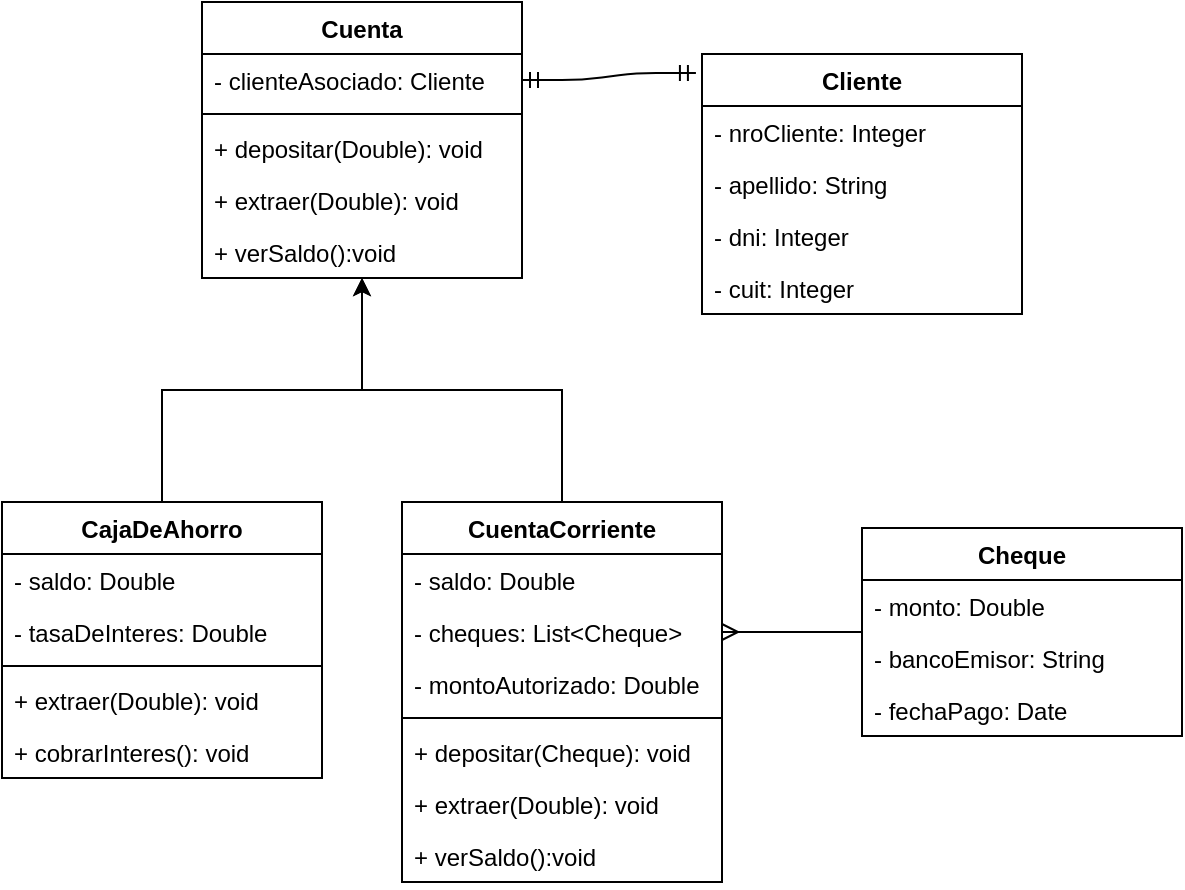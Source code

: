 <mxfile version="14.8.0" type="github">
  <diagram id="078-UFIw-2dQE9P_SsgO" name="Page-1">
    <mxGraphModel dx="1332" dy="520" grid="1" gridSize="10" guides="1" tooltips="1" connect="1" arrows="1" fold="1" page="1" pageScale="1" pageWidth="827" pageHeight="1169" math="0" shadow="0">
      <root>
        <mxCell id="0" />
        <mxCell id="1" parent="0" />
        <mxCell id="_0g2JwAxDSKVUMzhmg_1-1" value="Cliente" style="swimlane;fontStyle=1;align=center;verticalAlign=top;childLayout=stackLayout;horizontal=1;startSize=26;horizontalStack=0;resizeParent=1;resizeParentMax=0;resizeLast=0;collapsible=1;marginBottom=0;" vertex="1" parent="1">
          <mxGeometry x="380" y="66" width="160" height="130" as="geometry" />
        </mxCell>
        <mxCell id="_0g2JwAxDSKVUMzhmg_1-2" value="- nroCliente: Integer" style="text;strokeColor=none;fillColor=none;align=left;verticalAlign=top;spacingLeft=4;spacingRight=4;overflow=hidden;rotatable=0;points=[[0,0.5],[1,0.5]];portConstraint=eastwest;" vertex="1" parent="_0g2JwAxDSKVUMzhmg_1-1">
          <mxGeometry y="26" width="160" height="26" as="geometry" />
        </mxCell>
        <mxCell id="_0g2JwAxDSKVUMzhmg_1-10" value="- apellido: String" style="text;strokeColor=none;fillColor=none;align=left;verticalAlign=top;spacingLeft=4;spacingRight=4;overflow=hidden;rotatable=0;points=[[0,0.5],[1,0.5]];portConstraint=eastwest;" vertex="1" parent="_0g2JwAxDSKVUMzhmg_1-1">
          <mxGeometry y="52" width="160" height="26" as="geometry" />
        </mxCell>
        <mxCell id="_0g2JwAxDSKVUMzhmg_1-11" value="- dni: Integer" style="text;strokeColor=none;fillColor=none;align=left;verticalAlign=top;spacingLeft=4;spacingRight=4;overflow=hidden;rotatable=0;points=[[0,0.5],[1,0.5]];portConstraint=eastwest;" vertex="1" parent="_0g2JwAxDSKVUMzhmg_1-1">
          <mxGeometry y="78" width="160" height="26" as="geometry" />
        </mxCell>
        <mxCell id="_0g2JwAxDSKVUMzhmg_1-12" value="- cuit: Integer" style="text;strokeColor=none;fillColor=none;align=left;verticalAlign=top;spacingLeft=4;spacingRight=4;overflow=hidden;rotatable=0;points=[[0,0.5],[1,0.5]];portConstraint=eastwest;" vertex="1" parent="_0g2JwAxDSKVUMzhmg_1-1">
          <mxGeometry y="104" width="160" height="26" as="geometry" />
        </mxCell>
        <mxCell id="_0g2JwAxDSKVUMzhmg_1-5" value="Cuenta" style="swimlane;fontStyle=1;align=center;verticalAlign=top;childLayout=stackLayout;horizontal=1;startSize=26;horizontalStack=0;resizeParent=1;resizeParentMax=0;resizeLast=0;collapsible=1;marginBottom=0;" vertex="1" parent="1">
          <mxGeometry x="130" y="40" width="160" height="138" as="geometry" />
        </mxCell>
        <mxCell id="_0g2JwAxDSKVUMzhmg_1-6" value="- clienteAsociado: Cliente" style="text;strokeColor=none;fillColor=none;align=left;verticalAlign=top;spacingLeft=4;spacingRight=4;overflow=hidden;rotatable=0;points=[[0,0.5],[1,0.5]];portConstraint=eastwest;" vertex="1" parent="_0g2JwAxDSKVUMzhmg_1-5">
          <mxGeometry y="26" width="160" height="26" as="geometry" />
        </mxCell>
        <mxCell id="_0g2JwAxDSKVUMzhmg_1-7" value="" style="line;strokeWidth=1;fillColor=none;align=left;verticalAlign=middle;spacingTop=-1;spacingLeft=3;spacingRight=3;rotatable=0;labelPosition=right;points=[];portConstraint=eastwest;" vertex="1" parent="_0g2JwAxDSKVUMzhmg_1-5">
          <mxGeometry y="52" width="160" height="8" as="geometry" />
        </mxCell>
        <mxCell id="_0g2JwAxDSKVUMzhmg_1-8" value="+ depositar(Double): void" style="text;strokeColor=none;fillColor=none;align=left;verticalAlign=top;spacingLeft=4;spacingRight=4;overflow=hidden;rotatable=0;points=[[0,0.5],[1,0.5]];portConstraint=eastwest;" vertex="1" parent="_0g2JwAxDSKVUMzhmg_1-5">
          <mxGeometry y="60" width="160" height="26" as="geometry" />
        </mxCell>
        <mxCell id="_0g2JwAxDSKVUMzhmg_1-16" value="+ extraer(Double): void " style="text;strokeColor=none;fillColor=none;align=left;verticalAlign=top;spacingLeft=4;spacingRight=4;overflow=hidden;rotatable=0;points=[[0,0.5],[1,0.5]];portConstraint=eastwest;" vertex="1" parent="_0g2JwAxDSKVUMzhmg_1-5">
          <mxGeometry y="86" width="160" height="26" as="geometry" />
        </mxCell>
        <mxCell id="_0g2JwAxDSKVUMzhmg_1-17" value="+ verSaldo():void" style="text;strokeColor=none;fillColor=none;align=left;verticalAlign=top;spacingLeft=4;spacingRight=4;overflow=hidden;rotatable=0;points=[[0,0.5],[1,0.5]];portConstraint=eastwest;" vertex="1" parent="_0g2JwAxDSKVUMzhmg_1-5">
          <mxGeometry y="112" width="160" height="26" as="geometry" />
        </mxCell>
        <mxCell id="_0g2JwAxDSKVUMzhmg_1-33" style="edgeStyle=orthogonalEdgeStyle;rounded=0;orthogonalLoop=1;jettySize=auto;html=1;" edge="1" parent="1" source="_0g2JwAxDSKVUMzhmg_1-19" target="_0g2JwAxDSKVUMzhmg_1-5">
          <mxGeometry relative="1" as="geometry" />
        </mxCell>
        <mxCell id="_0g2JwAxDSKVUMzhmg_1-19" value="CajaDeAhorro" style="swimlane;fontStyle=1;align=center;verticalAlign=top;childLayout=stackLayout;horizontal=1;startSize=26;horizontalStack=0;resizeParent=1;resizeParentMax=0;resizeLast=0;collapsible=1;marginBottom=0;" vertex="1" parent="1">
          <mxGeometry x="30" y="290" width="160" height="138" as="geometry" />
        </mxCell>
        <mxCell id="_0g2JwAxDSKVUMzhmg_1-21" value="- saldo: Double" style="text;strokeColor=none;fillColor=none;align=left;verticalAlign=top;spacingLeft=4;spacingRight=4;overflow=hidden;rotatable=0;points=[[0,0.5],[1,0.5]];portConstraint=eastwest;" vertex="1" parent="_0g2JwAxDSKVUMzhmg_1-19">
          <mxGeometry y="26" width="160" height="26" as="geometry" />
        </mxCell>
        <mxCell id="_0g2JwAxDSKVUMzhmg_1-20" value="- tasaDeInteres: Double" style="text;strokeColor=none;fillColor=none;align=left;verticalAlign=top;spacingLeft=4;spacingRight=4;overflow=hidden;rotatable=0;points=[[0,0.5],[1,0.5]];portConstraint=eastwest;" vertex="1" parent="_0g2JwAxDSKVUMzhmg_1-19">
          <mxGeometry y="52" width="160" height="26" as="geometry" />
        </mxCell>
        <mxCell id="_0g2JwAxDSKVUMzhmg_1-22" value="" style="line;strokeWidth=1;fillColor=none;align=left;verticalAlign=middle;spacingTop=-1;spacingLeft=3;spacingRight=3;rotatable=0;labelPosition=right;points=[];portConstraint=eastwest;" vertex="1" parent="_0g2JwAxDSKVUMzhmg_1-19">
          <mxGeometry y="78" width="160" height="8" as="geometry" />
        </mxCell>
        <mxCell id="_0g2JwAxDSKVUMzhmg_1-24" value="+ extraer(Double): void" style="text;strokeColor=none;fillColor=none;align=left;verticalAlign=top;spacingLeft=4;spacingRight=4;overflow=hidden;rotatable=0;points=[[0,0.5],[1,0.5]];portConstraint=eastwest;" vertex="1" parent="_0g2JwAxDSKVUMzhmg_1-19">
          <mxGeometry y="86" width="160" height="26" as="geometry" />
        </mxCell>
        <mxCell id="_0g2JwAxDSKVUMzhmg_1-25" value="+ cobrarInteres(): void" style="text;strokeColor=none;fillColor=none;align=left;verticalAlign=top;spacingLeft=4;spacingRight=4;overflow=hidden;rotatable=0;points=[[0,0.5],[1,0.5]];portConstraint=eastwest;" vertex="1" parent="_0g2JwAxDSKVUMzhmg_1-19">
          <mxGeometry y="112" width="160" height="26" as="geometry" />
        </mxCell>
        <mxCell id="_0g2JwAxDSKVUMzhmg_1-34" style="edgeStyle=orthogonalEdgeStyle;rounded=0;orthogonalLoop=1;jettySize=auto;html=1;" edge="1" parent="1" source="_0g2JwAxDSKVUMzhmg_1-26" target="_0g2JwAxDSKVUMzhmg_1-5">
          <mxGeometry relative="1" as="geometry" />
        </mxCell>
        <mxCell id="_0g2JwAxDSKVUMzhmg_1-26" value="CuentaCorriente" style="swimlane;fontStyle=1;align=center;verticalAlign=top;childLayout=stackLayout;horizontal=1;startSize=26;horizontalStack=0;resizeParent=1;resizeParentMax=0;resizeLast=0;collapsible=1;marginBottom=0;" vertex="1" parent="1">
          <mxGeometry x="230" y="290" width="160" height="190" as="geometry" />
        </mxCell>
        <mxCell id="_0g2JwAxDSKVUMzhmg_1-27" value="- saldo: Double" style="text;strokeColor=none;fillColor=none;align=left;verticalAlign=top;spacingLeft=4;spacingRight=4;overflow=hidden;rotatable=0;points=[[0,0.5],[1,0.5]];portConstraint=eastwest;" vertex="1" parent="_0g2JwAxDSKVUMzhmg_1-26">
          <mxGeometry y="26" width="160" height="26" as="geometry" />
        </mxCell>
        <mxCell id="_0g2JwAxDSKVUMzhmg_1-42" value="- cheques: List&lt;Cheque&gt;" style="text;strokeColor=none;fillColor=none;align=left;verticalAlign=top;spacingLeft=4;spacingRight=4;overflow=hidden;rotatable=0;points=[[0,0.5],[1,0.5]];portConstraint=eastwest;" vertex="1" parent="_0g2JwAxDSKVUMzhmg_1-26">
          <mxGeometry y="52" width="160" height="26" as="geometry" />
        </mxCell>
        <mxCell id="_0g2JwAxDSKVUMzhmg_1-28" value="- montoAutorizado: Double" style="text;strokeColor=none;fillColor=none;align=left;verticalAlign=top;spacingLeft=4;spacingRight=4;overflow=hidden;rotatable=0;points=[[0,0.5],[1,0.5]];portConstraint=eastwest;" vertex="1" parent="_0g2JwAxDSKVUMzhmg_1-26">
          <mxGeometry y="78" width="160" height="26" as="geometry" />
        </mxCell>
        <mxCell id="_0g2JwAxDSKVUMzhmg_1-29" value="" style="line;strokeWidth=1;fillColor=none;align=left;verticalAlign=middle;spacingTop=-1;spacingLeft=3;spacingRight=3;rotatable=0;labelPosition=right;points=[];portConstraint=eastwest;" vertex="1" parent="_0g2JwAxDSKVUMzhmg_1-26">
          <mxGeometry y="104" width="160" height="8" as="geometry" />
        </mxCell>
        <mxCell id="_0g2JwAxDSKVUMzhmg_1-30" value="+ depositar(Cheque): void" style="text;strokeColor=none;fillColor=none;align=left;verticalAlign=top;spacingLeft=4;spacingRight=4;overflow=hidden;rotatable=0;points=[[0,0.5],[1,0.5]];portConstraint=eastwest;" vertex="1" parent="_0g2JwAxDSKVUMzhmg_1-26">
          <mxGeometry y="112" width="160" height="26" as="geometry" />
        </mxCell>
        <mxCell id="_0g2JwAxDSKVUMzhmg_1-31" value="+ extraer(Double): void " style="text;strokeColor=none;fillColor=none;align=left;verticalAlign=top;spacingLeft=4;spacingRight=4;overflow=hidden;rotatable=0;points=[[0,0.5],[1,0.5]];portConstraint=eastwest;" vertex="1" parent="_0g2JwAxDSKVUMzhmg_1-26">
          <mxGeometry y="138" width="160" height="26" as="geometry" />
        </mxCell>
        <mxCell id="_0g2JwAxDSKVUMzhmg_1-32" value="+ verSaldo():void" style="text;strokeColor=none;fillColor=none;align=left;verticalAlign=top;spacingLeft=4;spacingRight=4;overflow=hidden;rotatable=0;points=[[0,0.5],[1,0.5]];portConstraint=eastwest;" vertex="1" parent="_0g2JwAxDSKVUMzhmg_1-26">
          <mxGeometry y="164" width="160" height="26" as="geometry" />
        </mxCell>
        <mxCell id="_0g2JwAxDSKVUMzhmg_1-35" value="Cheque" style="swimlane;fontStyle=1;align=center;verticalAlign=top;childLayout=stackLayout;horizontal=1;startSize=26;horizontalStack=0;resizeParent=1;resizeParentMax=0;resizeLast=0;collapsible=1;marginBottom=0;" vertex="1" parent="1">
          <mxGeometry x="460" y="303" width="160" height="104" as="geometry" />
        </mxCell>
        <mxCell id="_0g2JwAxDSKVUMzhmg_1-40" value="- monto: Double" style="text;strokeColor=none;fillColor=none;align=left;verticalAlign=top;spacingLeft=4;spacingRight=4;overflow=hidden;rotatable=0;points=[[0,0.5],[1,0.5]];portConstraint=eastwest;" vertex="1" parent="_0g2JwAxDSKVUMzhmg_1-35">
          <mxGeometry y="26" width="160" height="26" as="geometry" />
        </mxCell>
        <mxCell id="_0g2JwAxDSKVUMzhmg_1-36" value="- bancoEmisor: String" style="text;strokeColor=none;fillColor=none;align=left;verticalAlign=top;spacingLeft=4;spacingRight=4;overflow=hidden;rotatable=0;points=[[0,0.5],[1,0.5]];portConstraint=eastwest;" vertex="1" parent="_0g2JwAxDSKVUMzhmg_1-35">
          <mxGeometry y="52" width="160" height="26" as="geometry" />
        </mxCell>
        <mxCell id="_0g2JwAxDSKVUMzhmg_1-41" value="- fechaPago: Date" style="text;strokeColor=none;fillColor=none;align=left;verticalAlign=top;spacingLeft=4;spacingRight=4;overflow=hidden;rotatable=0;points=[[0,0.5],[1,0.5]];portConstraint=eastwest;" vertex="1" parent="_0g2JwAxDSKVUMzhmg_1-35">
          <mxGeometry y="78" width="160" height="26" as="geometry" />
        </mxCell>
        <mxCell id="_0g2JwAxDSKVUMzhmg_1-44" value="" style="edgeStyle=entityRelationEdgeStyle;fontSize=12;html=1;endArrow=ERmany;entryX=1;entryY=0.5;entryDx=0;entryDy=0;" edge="1" parent="1" source="_0g2JwAxDSKVUMzhmg_1-35" target="_0g2JwAxDSKVUMzhmg_1-42">
          <mxGeometry width="100" height="100" relative="1" as="geometry">
            <mxPoint x="490" y="560" as="sourcePoint" />
            <mxPoint x="390" y="500" as="targetPoint" />
          </mxGeometry>
        </mxCell>
        <mxCell id="_0g2JwAxDSKVUMzhmg_1-45" value="" style="edgeStyle=entityRelationEdgeStyle;fontSize=12;html=1;endArrow=ERmandOne;startArrow=ERmandOne;entryX=-0.019;entryY=0.073;entryDx=0;entryDy=0;entryPerimeter=0;exitX=1;exitY=0.5;exitDx=0;exitDy=0;" edge="1" parent="1" source="_0g2JwAxDSKVUMzhmg_1-6" target="_0g2JwAxDSKVUMzhmg_1-1">
          <mxGeometry width="100" height="100" relative="1" as="geometry">
            <mxPoint x="200" y="280" as="sourcePoint" />
            <mxPoint x="300" y="180" as="targetPoint" />
          </mxGeometry>
        </mxCell>
      </root>
    </mxGraphModel>
  </diagram>
</mxfile>
